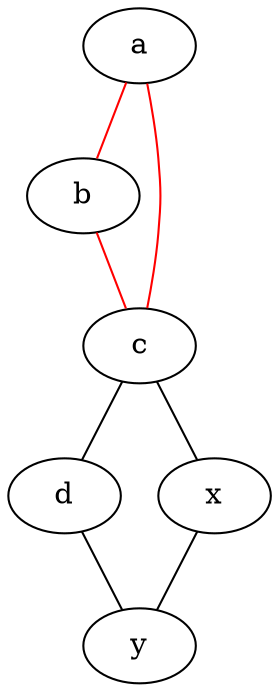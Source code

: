 graph G {
	a -- b [color=red]
	a -- c [color=red]
	b -- c [color=red]
	c -- d 
	c -- x
	x -- y
	d -- y
}